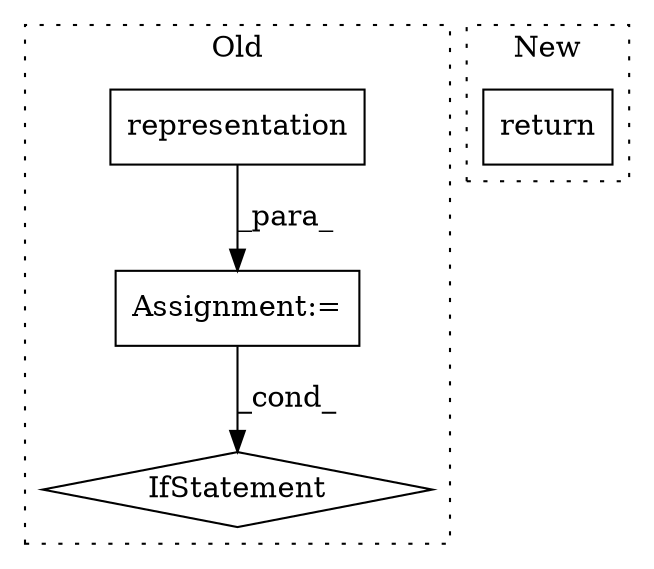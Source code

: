 digraph G {
subgraph cluster0 {
1 [label="representation" a="32" s="2071" l="16" shape="box"];
3 [label="Assignment:=" a="7" s="1975,2122" l="65,2" shape="box"];
4 [label="IfStatement" a="25" s="2132,2157" l="4,2" shape="diamond"];
label = "Old";
style="dotted";
}
subgraph cluster1 {
2 [label="return" a="41" s="1754" l="7" shape="box"];
label = "New";
style="dotted";
}
1 -> 3 [label="_para_"];
3 -> 4 [label="_cond_"];
}